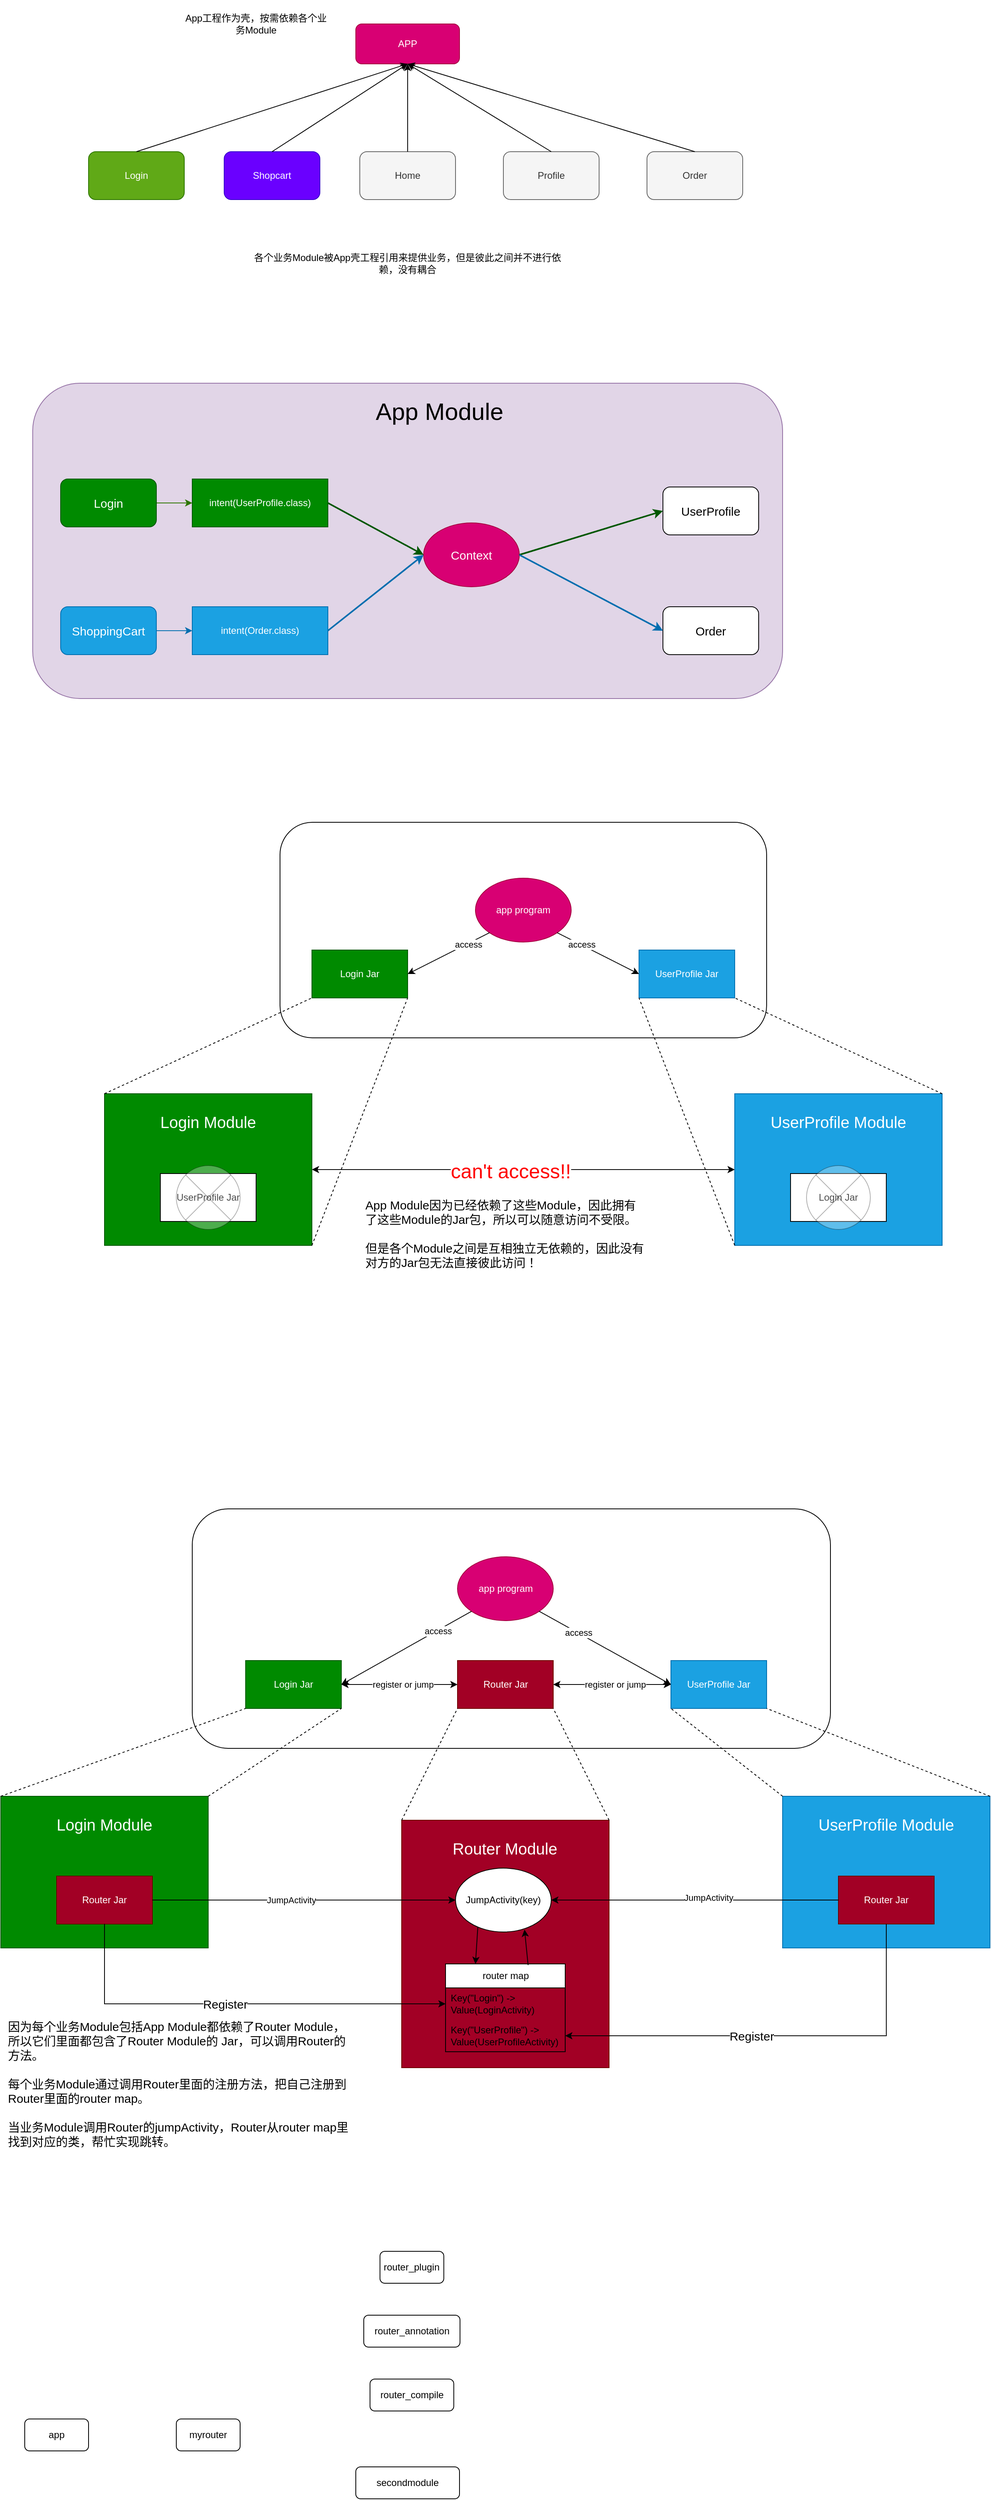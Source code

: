 <mxfile version="21.1.1" type="github">
  <diagram name="第 1 页" id="Vz_Ou_vIJKnbPctzGYPs">
    <mxGraphModel dx="1377" dy="835" grid="1" gridSize="10" guides="1" tooltips="1" connect="1" arrows="1" fold="1" page="1" pageScale="1" pageWidth="3300" pageHeight="4681" math="0" shadow="0">
      <root>
        <mxCell id="0" />
        <mxCell id="1" parent="0" />
        <mxCell id="d34w9SrFDDYaPFEFCoav-1" value="APP" style="rounded=1;whiteSpace=wrap;html=1;fillColor=#d80073;fontColor=#ffffff;strokeColor=#A50040;" parent="1" vertex="1">
          <mxGeometry x="585" y="70" width="130" height="50" as="geometry" />
        </mxCell>
        <mxCell id="d34w9SrFDDYaPFEFCoav-2" value="Login" style="rounded=1;whiteSpace=wrap;html=1;fillColor=#60a917;fontColor=#ffffff;strokeColor=#2D7600;" parent="1" vertex="1">
          <mxGeometry x="250" y="230" width="120" height="60" as="geometry" />
        </mxCell>
        <mxCell id="d34w9SrFDDYaPFEFCoav-3" value="Shopcart" style="rounded=1;whiteSpace=wrap;html=1;fillColor=#6a00ff;fontColor=#ffffff;strokeColor=#3700CC;" parent="1" vertex="1">
          <mxGeometry x="420" y="230" width="120" height="60" as="geometry" />
        </mxCell>
        <mxCell id="d34w9SrFDDYaPFEFCoav-4" value="Home" style="rounded=1;whiteSpace=wrap;html=1;fillColor=#f5f5f5;strokeColor=#666666;fontColor=#333333;" parent="1" vertex="1">
          <mxGeometry x="590" y="230" width="120" height="60" as="geometry" />
        </mxCell>
        <mxCell id="d34w9SrFDDYaPFEFCoav-5" value="Profile" style="rounded=1;whiteSpace=wrap;html=1;fillColor=#f5f5f5;strokeColor=#666666;fontColor=#333333;" parent="1" vertex="1">
          <mxGeometry x="770" y="230" width="120" height="60" as="geometry" />
        </mxCell>
        <mxCell id="d34w9SrFDDYaPFEFCoav-6" value="Order" style="rounded=1;whiteSpace=wrap;html=1;fillColor=#f5f5f5;strokeColor=#666666;fontColor=#333333;" parent="1" vertex="1">
          <mxGeometry x="950" y="230" width="120" height="60" as="geometry" />
        </mxCell>
        <mxCell id="d34w9SrFDDYaPFEFCoav-7" value="" style="endArrow=classic;html=1;rounded=0;entryX=0.5;entryY=1;entryDx=0;entryDy=0;exitX=0.5;exitY=0;exitDx=0;exitDy=0;" parent="1" source="d34w9SrFDDYaPFEFCoav-2" target="d34w9SrFDDYaPFEFCoav-1" edge="1">
          <mxGeometry width="50" height="50" relative="1" as="geometry">
            <mxPoint x="620" y="450" as="sourcePoint" />
            <mxPoint x="670" y="400" as="targetPoint" />
          </mxGeometry>
        </mxCell>
        <mxCell id="d34w9SrFDDYaPFEFCoav-8" value="" style="endArrow=classic;html=1;rounded=0;entryX=0.5;entryY=1;entryDx=0;entryDy=0;exitX=0.5;exitY=0;exitDx=0;exitDy=0;" parent="1" source="d34w9SrFDDYaPFEFCoav-3" target="d34w9SrFDDYaPFEFCoav-1" edge="1">
          <mxGeometry width="50" height="50" relative="1" as="geometry">
            <mxPoint x="620" y="450" as="sourcePoint" />
            <mxPoint x="670" y="400" as="targetPoint" />
          </mxGeometry>
        </mxCell>
        <mxCell id="d34w9SrFDDYaPFEFCoav-9" value="" style="endArrow=classic;html=1;rounded=0;entryX=0.5;entryY=1;entryDx=0;entryDy=0;exitX=0.5;exitY=0;exitDx=0;exitDy=0;" parent="1" source="d34w9SrFDDYaPFEFCoav-4" target="d34w9SrFDDYaPFEFCoav-1" edge="1">
          <mxGeometry width="50" height="50" relative="1" as="geometry">
            <mxPoint x="620" y="450" as="sourcePoint" />
            <mxPoint x="670" y="400" as="targetPoint" />
          </mxGeometry>
        </mxCell>
        <mxCell id="d34w9SrFDDYaPFEFCoav-10" value="" style="endArrow=classic;html=1;rounded=0;entryX=0.5;entryY=1;entryDx=0;entryDy=0;exitX=0.5;exitY=0;exitDx=0;exitDy=0;" parent="1" source="d34w9SrFDDYaPFEFCoav-5" target="d34w9SrFDDYaPFEFCoav-1" edge="1">
          <mxGeometry width="50" height="50" relative="1" as="geometry">
            <mxPoint x="620" y="450" as="sourcePoint" />
            <mxPoint x="670" y="400" as="targetPoint" />
          </mxGeometry>
        </mxCell>
        <mxCell id="d34w9SrFDDYaPFEFCoav-11" value="" style="endArrow=classic;html=1;rounded=0;entryX=0.5;entryY=1;entryDx=0;entryDy=0;exitX=0.5;exitY=0;exitDx=0;exitDy=0;" parent="1" source="d34w9SrFDDYaPFEFCoav-6" target="d34w9SrFDDYaPFEFCoav-1" edge="1">
          <mxGeometry width="50" height="50" relative="1" as="geometry">
            <mxPoint x="620" y="450" as="sourcePoint" />
            <mxPoint x="670" y="400" as="targetPoint" />
          </mxGeometry>
        </mxCell>
        <mxCell id="d34w9SrFDDYaPFEFCoav-12" value="App工程作为壳，按需依赖各个业务Module" style="text;html=1;strokeColor=none;fillColor=none;align=center;verticalAlign=middle;whiteSpace=wrap;rounded=0;" parent="1" vertex="1">
          <mxGeometry x="370" y="40" width="180" height="60" as="geometry" />
        </mxCell>
        <mxCell id="d34w9SrFDDYaPFEFCoav-13" value="各个业务Module被App壳工程引用来提供业务，但是彼此之间并不进行依赖，没有耦合" style="text;html=1;strokeColor=none;fillColor=none;align=center;verticalAlign=middle;whiteSpace=wrap;rounded=0;" parent="1" vertex="1">
          <mxGeometry x="445" y="330" width="410" height="80" as="geometry" />
        </mxCell>
        <mxCell id="d34w9SrFDDYaPFEFCoav-14" value="" style="rounded=1;whiteSpace=wrap;html=1;fillColor=#e1d5e7;strokeColor=#9673a6;" parent="1" vertex="1">
          <mxGeometry x="180" y="520" width="940" height="395" as="geometry" />
        </mxCell>
        <mxCell id="d34w9SrFDDYaPFEFCoav-25" style="edgeStyle=orthogonalEdgeStyle;rounded=0;orthogonalLoop=1;jettySize=auto;html=1;entryX=0;entryY=0.5;entryDx=0;entryDy=0;fillColor=#60a917;strokeColor=#2D7600;" parent="1" source="d34w9SrFDDYaPFEFCoav-15" target="d34w9SrFDDYaPFEFCoav-23" edge="1">
          <mxGeometry relative="1" as="geometry" />
        </mxCell>
        <mxCell id="d34w9SrFDDYaPFEFCoav-15" value="&lt;font style=&quot;font-size: 15px;&quot;&gt;Login&lt;/font&gt;" style="rounded=1;whiteSpace=wrap;html=1;fillColor=#008a00;strokeColor=#005700;fontColor=#ffffff;" parent="1" vertex="1">
          <mxGeometry x="215" y="640" width="120" height="60" as="geometry" />
        </mxCell>
        <mxCell id="d34w9SrFDDYaPFEFCoav-16" value="&lt;font style=&quot;font-size: 15px;&quot;&gt;UserProfile&lt;/font&gt;" style="rounded=1;whiteSpace=wrap;html=1;" parent="1" vertex="1">
          <mxGeometry x="970" y="650" width="120" height="60" as="geometry" />
        </mxCell>
        <mxCell id="d34w9SrFDDYaPFEFCoav-17" value="&lt;font style=&quot;font-size: 15px;&quot;&gt;Context&lt;/font&gt;" style="ellipse;whiteSpace=wrap;html=1;fillColor=#d80073;fontColor=#ffffff;strokeColor=#A50040;" parent="1" vertex="1">
          <mxGeometry x="670" y="695" width="120" height="80" as="geometry" />
        </mxCell>
        <mxCell id="d34w9SrFDDYaPFEFCoav-26" style="edgeStyle=orthogonalEdgeStyle;rounded=0;orthogonalLoop=1;jettySize=auto;html=1;entryX=0;entryY=0.5;entryDx=0;entryDy=0;fillColor=#1ba1e2;strokeColor=#006EAF;" parent="1" source="d34w9SrFDDYaPFEFCoav-18" target="d34w9SrFDDYaPFEFCoav-24" edge="1">
          <mxGeometry relative="1" as="geometry" />
        </mxCell>
        <mxCell id="d34w9SrFDDYaPFEFCoav-18" value="&lt;font style=&quot;font-size: 15px;&quot;&gt;ShoppingCart&lt;/font&gt;" style="rounded=1;whiteSpace=wrap;html=1;fillColor=#1ba1e2;fontColor=#ffffff;strokeColor=#006EAF;" parent="1" vertex="1">
          <mxGeometry x="215" y="800" width="120" height="60" as="geometry" />
        </mxCell>
        <mxCell id="d34w9SrFDDYaPFEFCoav-19" value="&lt;font style=&quot;font-size: 15px;&quot;&gt;Order&lt;/font&gt;" style="rounded=1;whiteSpace=wrap;html=1;" parent="1" vertex="1">
          <mxGeometry x="970" y="800" width="120" height="60" as="geometry" />
        </mxCell>
        <mxCell id="d34w9SrFDDYaPFEFCoav-20" value="&lt;font color=&quot;#000000&quot; style=&quot;font-size: 30px;&quot;&gt;App Module&lt;/font&gt;" style="text;html=1;strokeColor=none;fillColor=none;align=center;verticalAlign=middle;whiteSpace=wrap;rounded=0;" parent="1" vertex="1">
          <mxGeometry x="566.88" y="530" width="246.25" height="50" as="geometry" />
        </mxCell>
        <mxCell id="d34w9SrFDDYaPFEFCoav-23" value="intent(UserProfile.class)" style="rounded=0;whiteSpace=wrap;html=1;fillColor=#008a00;fontColor=#ffffff;strokeColor=#005700;" parent="1" vertex="1">
          <mxGeometry x="380" y="640" width="170" height="60" as="geometry" />
        </mxCell>
        <mxCell id="d34w9SrFDDYaPFEFCoav-24" value="intent(Order.class)" style="rounded=0;whiteSpace=wrap;html=1;fillColor=#1ba1e2;fontColor=#ffffff;strokeColor=#006EAF;" parent="1" vertex="1">
          <mxGeometry x="380" y="800" width="170" height="60" as="geometry" />
        </mxCell>
        <mxCell id="d34w9SrFDDYaPFEFCoav-27" value="" style="endArrow=classic;html=1;rounded=0;exitX=1;exitY=0.5;exitDx=0;exitDy=0;entryX=0;entryY=0.5;entryDx=0;entryDy=0;fillColor=#008a00;strokeColor=#005700;strokeWidth=2;" parent="1" source="d34w9SrFDDYaPFEFCoav-23" target="d34w9SrFDDYaPFEFCoav-17" edge="1">
          <mxGeometry width="50" height="50" relative="1" as="geometry">
            <mxPoint x="680" y="810" as="sourcePoint" />
            <mxPoint x="730" y="760" as="targetPoint" />
          </mxGeometry>
        </mxCell>
        <mxCell id="d34w9SrFDDYaPFEFCoav-28" value="" style="endArrow=classic;html=1;rounded=0;exitX=1;exitY=0.5;exitDx=0;exitDy=0;entryX=0;entryY=0.5;entryDx=0;entryDy=0;fillColor=#1ba1e2;strokeColor=#006EAF;strokeWidth=2;" parent="1" source="d34w9SrFDDYaPFEFCoav-24" target="d34w9SrFDDYaPFEFCoav-17" edge="1">
          <mxGeometry width="50" height="50" relative="1" as="geometry">
            <mxPoint x="680" y="810" as="sourcePoint" />
            <mxPoint x="730" y="760" as="targetPoint" />
          </mxGeometry>
        </mxCell>
        <mxCell id="d34w9SrFDDYaPFEFCoav-29" value="" style="endArrow=classic;html=1;rounded=0;entryX=0;entryY=0.5;entryDx=0;entryDy=0;exitX=1;exitY=0.5;exitDx=0;exitDy=0;fillColor=#008a00;strokeColor=#005700;strokeWidth=2;" parent="1" source="d34w9SrFDDYaPFEFCoav-17" target="d34w9SrFDDYaPFEFCoav-16" edge="1">
          <mxGeometry width="50" height="50" relative="1" as="geometry">
            <mxPoint x="680" y="810" as="sourcePoint" />
            <mxPoint x="730" y="760" as="targetPoint" />
          </mxGeometry>
        </mxCell>
        <mxCell id="d34w9SrFDDYaPFEFCoav-30" value="" style="endArrow=classic;html=1;rounded=0;entryX=0;entryY=0.5;entryDx=0;entryDy=0;exitX=1;exitY=0.5;exitDx=0;exitDy=0;fillColor=#1ba1e2;strokeColor=#006EAF;strokeWidth=2;" parent="1" source="d34w9SrFDDYaPFEFCoav-17" target="d34w9SrFDDYaPFEFCoav-19" edge="1">
          <mxGeometry width="50" height="50" relative="1" as="geometry">
            <mxPoint x="680" y="810" as="sourcePoint" />
            <mxPoint x="730" y="760" as="targetPoint" />
          </mxGeometry>
        </mxCell>
        <mxCell id="d34w9SrFDDYaPFEFCoav-31" value="" style="rounded=1;whiteSpace=wrap;html=1;" parent="1" vertex="1">
          <mxGeometry x="490" y="1070" width="610" height="270" as="geometry" />
        </mxCell>
        <mxCell id="d34w9SrFDDYaPFEFCoav-33" value="Login Jar" style="rounded=0;whiteSpace=wrap;html=1;fillColor=#008a00;fontColor=#ffffff;strokeColor=#005700;" parent="1" vertex="1">
          <mxGeometry x="530" y="1230" width="120" height="60" as="geometry" />
        </mxCell>
        <mxCell id="d34w9SrFDDYaPFEFCoav-34" value="&lt;font color=&quot;#ffffff&quot; style=&quot;font-size: 30px;&quot;&gt;App Module&lt;/font&gt;" style="text;html=1;strokeColor=none;fillColor=none;align=center;verticalAlign=middle;whiteSpace=wrap;rounded=0;" parent="1" vertex="1">
          <mxGeometry x="671.87" y="1080" width="246.25" height="50" as="geometry" />
        </mxCell>
        <mxCell id="d34w9SrFDDYaPFEFCoav-35" value="app program" style="ellipse;whiteSpace=wrap;html=1;fillColor=#d80073;strokeColor=#A50040;fontColor=#ffffff;" parent="1" vertex="1">
          <mxGeometry x="734.99" y="1140" width="120" height="80" as="geometry" />
        </mxCell>
        <mxCell id="d34w9SrFDDYaPFEFCoav-36" value="UserProfile Jar" style="rounded=0;whiteSpace=wrap;html=1;fillColor=#1ba1e2;fontColor=#ffffff;strokeColor=#006EAF;" parent="1" vertex="1">
          <mxGeometry x="940" y="1230" width="120" height="60" as="geometry" />
        </mxCell>
        <mxCell id="d34w9SrFDDYaPFEFCoav-37" value="" style="rounded=0;whiteSpace=wrap;html=1;fillColor=#008a00;fontColor=#ffffff;strokeColor=#005700;" parent="1" vertex="1">
          <mxGeometry x="270" y="1410" width="260" height="190" as="geometry" />
        </mxCell>
        <mxCell id="d34w9SrFDDYaPFEFCoav-39" value="" style="endArrow=classic;html=1;rounded=0;exitX=0;exitY=1;exitDx=0;exitDy=0;entryX=1;entryY=0.5;entryDx=0;entryDy=0;" parent="1" source="d34w9SrFDDYaPFEFCoav-35" target="d34w9SrFDDYaPFEFCoav-33" edge="1">
          <mxGeometry width="50" height="50" relative="1" as="geometry">
            <mxPoint x="680" y="1300" as="sourcePoint" />
            <mxPoint x="730" y="1250" as="targetPoint" />
          </mxGeometry>
        </mxCell>
        <mxCell id="d34w9SrFDDYaPFEFCoav-44" value="access" style="edgeLabel;html=1;align=center;verticalAlign=middle;resizable=0;points=[];" parent="d34w9SrFDDYaPFEFCoav-39" vertex="1" connectable="0">
          <mxGeometry x="-0.476" y="1" relative="1" as="geometry">
            <mxPoint as="offset" />
          </mxGeometry>
        </mxCell>
        <mxCell id="d34w9SrFDDYaPFEFCoav-40" value="" style="endArrow=classic;html=1;rounded=0;entryX=0;entryY=0.5;entryDx=0;entryDy=0;exitX=1;exitY=1;exitDx=0;exitDy=0;" parent="1" source="d34w9SrFDDYaPFEFCoav-35" target="d34w9SrFDDYaPFEFCoav-36" edge="1">
          <mxGeometry width="50" height="50" relative="1" as="geometry">
            <mxPoint x="680" y="1300" as="sourcePoint" />
            <mxPoint x="730" y="1250" as="targetPoint" />
          </mxGeometry>
        </mxCell>
        <mxCell id="d34w9SrFDDYaPFEFCoav-43" value="access" style="edgeLabel;html=1;align=center;verticalAlign=middle;resizable=0;points=[];" parent="d34w9SrFDDYaPFEFCoav-40" vertex="1" connectable="0">
          <mxGeometry x="-0.413" y="1" relative="1" as="geometry">
            <mxPoint as="offset" />
          </mxGeometry>
        </mxCell>
        <mxCell id="d34w9SrFDDYaPFEFCoav-47" value="&lt;font color=&quot;#ffffff&quot; style=&quot;font-size: 20px;&quot;&gt;Login Module&lt;/font&gt;" style="text;html=1;strokeColor=none;fillColor=none;align=center;verticalAlign=middle;whiteSpace=wrap;rounded=0;" parent="1" vertex="1">
          <mxGeometry x="276.88" y="1420" width="246.25" height="50" as="geometry" />
        </mxCell>
        <mxCell id="d34w9SrFDDYaPFEFCoav-49" value="UserProfile Jar" style="rounded=0;whiteSpace=wrap;html=1;" parent="1" vertex="1">
          <mxGeometry x="340.01" y="1510" width="120" height="60" as="geometry" />
        </mxCell>
        <mxCell id="d34w9SrFDDYaPFEFCoav-50" value="" style="rounded=0;whiteSpace=wrap;html=1;fillColor=#1ba1e2;fontColor=#ffffff;strokeColor=#006EAF;" parent="1" vertex="1">
          <mxGeometry x="1060" y="1410" width="260" height="190" as="geometry" />
        </mxCell>
        <mxCell id="d34w9SrFDDYaPFEFCoav-52" value="" style="endArrow=none;dashed=1;html=1;rounded=0;exitX=1;exitY=1;exitDx=0;exitDy=0;entryX=1;entryY=1;entryDx=0;entryDy=0;" parent="1" source="d34w9SrFDDYaPFEFCoav-37" target="d34w9SrFDDYaPFEFCoav-33" edge="1">
          <mxGeometry width="50" height="50" relative="1" as="geometry">
            <mxPoint x="680" y="1300" as="sourcePoint" />
            <mxPoint x="730" y="1250" as="targetPoint" />
          </mxGeometry>
        </mxCell>
        <mxCell id="d34w9SrFDDYaPFEFCoav-54" value="" style="endArrow=none;dashed=1;html=1;rounded=0;exitX=0;exitY=0;exitDx=0;exitDy=0;entryX=0;entryY=1;entryDx=0;entryDy=0;" parent="1" source="d34w9SrFDDYaPFEFCoav-37" target="d34w9SrFDDYaPFEFCoav-33" edge="1">
          <mxGeometry width="50" height="50" relative="1" as="geometry">
            <mxPoint x="680" y="1300" as="sourcePoint" />
            <mxPoint x="730" y="1250" as="targetPoint" />
          </mxGeometry>
        </mxCell>
        <mxCell id="d34w9SrFDDYaPFEFCoav-55" value="" style="endArrow=none;dashed=1;html=1;rounded=0;exitX=0;exitY=1;exitDx=0;exitDy=0;entryX=0;entryY=1;entryDx=0;entryDy=0;" parent="1" source="d34w9SrFDDYaPFEFCoav-50" target="d34w9SrFDDYaPFEFCoav-36" edge="1">
          <mxGeometry width="50" height="50" relative="1" as="geometry">
            <mxPoint x="680" y="1300" as="sourcePoint" />
            <mxPoint x="730" y="1250" as="targetPoint" />
          </mxGeometry>
        </mxCell>
        <mxCell id="d34w9SrFDDYaPFEFCoav-56" value="" style="endArrow=none;dashed=1;html=1;rounded=0;exitX=1;exitY=0;exitDx=0;exitDy=0;entryX=1;entryY=1;entryDx=0;entryDy=0;" parent="1" source="d34w9SrFDDYaPFEFCoav-50" target="d34w9SrFDDYaPFEFCoav-36" edge="1">
          <mxGeometry width="50" height="50" relative="1" as="geometry">
            <mxPoint x="680" y="1300" as="sourcePoint" />
            <mxPoint x="730" y="1250" as="targetPoint" />
          </mxGeometry>
        </mxCell>
        <mxCell id="d34w9SrFDDYaPFEFCoav-57" value="&lt;font color=&quot;#ffffff&quot; style=&quot;font-size: 20px;&quot;&gt;UserProfile Module&lt;/font&gt;" style="text;html=1;strokeColor=none;fillColor=none;align=center;verticalAlign=middle;whiteSpace=wrap;rounded=0;" parent="1" vertex="1">
          <mxGeometry x="1066.87" y="1420" width="246.25" height="50" as="geometry" />
        </mxCell>
        <mxCell id="d34w9SrFDDYaPFEFCoav-58" value="Login Jar" style="rounded=0;whiteSpace=wrap;html=1;" parent="1" vertex="1">
          <mxGeometry x="1129.99" y="1510" width="120" height="60" as="geometry" />
        </mxCell>
        <mxCell id="d34w9SrFDDYaPFEFCoav-62" value="" style="shape=sumEllipse;perimeter=ellipsePerimeter;whiteSpace=wrap;html=1;backgroundOutline=1;overflow=visible;noLabel=0;connectable=1;allowArrows=1;resizable=1;opacity=30;" parent="1" vertex="1">
          <mxGeometry x="360" y="1500" width="80" height="80" as="geometry" />
        </mxCell>
        <mxCell id="d34w9SrFDDYaPFEFCoav-63" value="" style="shape=sumEllipse;perimeter=ellipsePerimeter;whiteSpace=wrap;html=1;backgroundOutline=1;overflow=visible;noLabel=0;connectable=1;allowArrows=1;resizable=1;opacity=30;" parent="1" vertex="1">
          <mxGeometry x="1149.99" y="1500" width="80" height="80" as="geometry" />
        </mxCell>
        <mxCell id="d34w9SrFDDYaPFEFCoav-64" value="" style="endArrow=classic;startArrow=classic;html=1;rounded=0;exitX=1;exitY=0.5;exitDx=0;exitDy=0;entryX=0;entryY=0.5;entryDx=0;entryDy=0;" parent="1" source="d34w9SrFDDYaPFEFCoav-37" target="d34w9SrFDDYaPFEFCoav-50" edge="1">
          <mxGeometry width="50" height="50" relative="1" as="geometry">
            <mxPoint x="700" y="1310" as="sourcePoint" />
            <mxPoint x="750" y="1260" as="targetPoint" />
          </mxGeometry>
        </mxCell>
        <mxCell id="d34w9SrFDDYaPFEFCoav-65" value="&lt;font color=&quot;#ff0000&quot; style=&quot;font-size: 25px;&quot;&gt;can&#39;t access!!&lt;/font&gt;" style="edgeLabel;html=1;align=center;verticalAlign=middle;resizable=0;points=[];" parent="d34w9SrFDDYaPFEFCoav-64" vertex="1" connectable="0">
          <mxGeometry x="-0.06" relative="1" as="geometry">
            <mxPoint y="1" as="offset" />
          </mxGeometry>
        </mxCell>
        <mxCell id="d34w9SrFDDYaPFEFCoav-67" value="&lt;font style=&quot;font-size: 15px;&quot;&gt;App Module因为已经依赖了这些Module，因此拥有了这些Module的Jar包，所以可以随意访问不受限。&lt;br&gt;&lt;br&gt;但是各个Module之间是互相独立无依赖的，因此没有对方的Jar包无法直接彼此访问！&lt;/font&gt;" style="text;html=1;strokeColor=none;fillColor=none;align=left;verticalAlign=middle;whiteSpace=wrap;rounded=0;" parent="1" vertex="1">
          <mxGeometry x="595" y="1530" width="355" height="110" as="geometry" />
        </mxCell>
        <mxCell id="d34w9SrFDDYaPFEFCoav-92" value="" style="rounded=1;whiteSpace=wrap;html=1;" parent="1" vertex="1">
          <mxGeometry x="380" y="1930" width="800" height="300" as="geometry" />
        </mxCell>
        <mxCell id="d34w9SrFDDYaPFEFCoav-93" value="Login Jar" style="rounded=0;whiteSpace=wrap;html=1;fillColor=#008a00;fontColor=#ffffff;strokeColor=#005700;" parent="1" vertex="1">
          <mxGeometry x="446.88" y="2120" width="120" height="60" as="geometry" />
        </mxCell>
        <mxCell id="d34w9SrFDDYaPFEFCoav-94" value="&lt;font color=&quot;#ffffff&quot; style=&quot;font-size: 30px;&quot;&gt;App Module&lt;/font&gt;" style="text;html=1;strokeColor=none;fillColor=none;align=center;verticalAlign=middle;whiteSpace=wrap;rounded=0;" parent="1" vertex="1">
          <mxGeometry x="649.36" y="1940" width="246.25" height="50" as="geometry" />
        </mxCell>
        <mxCell id="d34w9SrFDDYaPFEFCoav-95" value="app program" style="ellipse;whiteSpace=wrap;html=1;fillColor=#d80073;strokeColor=#A50040;fontColor=#ffffff;" parent="1" vertex="1">
          <mxGeometry x="712.5" y="1990" width="120" height="80" as="geometry" />
        </mxCell>
        <mxCell id="d34w9SrFDDYaPFEFCoav-96" value="UserProfile Jar" style="rounded=0;whiteSpace=wrap;html=1;fillColor=#1ba1e2;fontColor=#ffffff;strokeColor=#006EAF;" parent="1" vertex="1">
          <mxGeometry x="980" y="2120" width="120" height="60" as="geometry" />
        </mxCell>
        <mxCell id="d34w9SrFDDYaPFEFCoav-97" value="" style="rounded=0;whiteSpace=wrap;html=1;fillColor=#008a00;fontColor=#ffffff;strokeColor=#005700;" parent="1" vertex="1">
          <mxGeometry x="140" y="2290" width="260" height="190" as="geometry" />
        </mxCell>
        <mxCell id="d34w9SrFDDYaPFEFCoav-98" value="" style="endArrow=classic;html=1;rounded=0;exitX=0;exitY=1;exitDx=0;exitDy=0;entryX=1;entryY=0.5;entryDx=0;entryDy=0;" parent="1" source="d34w9SrFDDYaPFEFCoav-95" target="d34w9SrFDDYaPFEFCoav-93" edge="1">
          <mxGeometry width="50" height="50" relative="1" as="geometry">
            <mxPoint x="657.5" y="2190" as="sourcePoint" />
            <mxPoint x="707.5" y="2140" as="targetPoint" />
          </mxGeometry>
        </mxCell>
        <mxCell id="d34w9SrFDDYaPFEFCoav-99" value="access" style="edgeLabel;html=1;align=center;verticalAlign=middle;resizable=0;points=[];" parent="d34w9SrFDDYaPFEFCoav-98" vertex="1" connectable="0">
          <mxGeometry x="-0.476" y="1" relative="1" as="geometry">
            <mxPoint as="offset" />
          </mxGeometry>
        </mxCell>
        <mxCell id="d34w9SrFDDYaPFEFCoav-100" value="" style="endArrow=classic;html=1;rounded=0;entryX=0;entryY=0.5;entryDx=0;entryDy=0;exitX=1;exitY=1;exitDx=0;exitDy=0;" parent="1" source="d34w9SrFDDYaPFEFCoav-95" target="d34w9SrFDDYaPFEFCoav-96" edge="1">
          <mxGeometry width="50" height="50" relative="1" as="geometry">
            <mxPoint x="657.5" y="2190" as="sourcePoint" />
            <mxPoint x="707.5" y="2140" as="targetPoint" />
          </mxGeometry>
        </mxCell>
        <mxCell id="d34w9SrFDDYaPFEFCoav-101" value="access" style="edgeLabel;html=1;align=center;verticalAlign=middle;resizable=0;points=[];" parent="d34w9SrFDDYaPFEFCoav-100" vertex="1" connectable="0">
          <mxGeometry x="-0.413" y="1" relative="1" as="geometry">
            <mxPoint as="offset" />
          </mxGeometry>
        </mxCell>
        <mxCell id="d34w9SrFDDYaPFEFCoav-102" value="&lt;font color=&quot;#ffffff&quot; style=&quot;font-size: 20px;&quot;&gt;Login Module&lt;/font&gt;" style="text;html=1;strokeColor=none;fillColor=none;align=center;verticalAlign=middle;whiteSpace=wrap;rounded=0;" parent="1" vertex="1">
          <mxGeometry x="146.88" y="2300" width="246.25" height="50" as="geometry" />
        </mxCell>
        <mxCell id="d34w9SrFDDYaPFEFCoav-103" value="Router Jar" style="rounded=0;whiteSpace=wrap;html=1;fillColor=#a20025;fontColor=#ffffff;strokeColor=#6F0000;" parent="1" vertex="1">
          <mxGeometry x="210.01" y="2390" width="120" height="60" as="geometry" />
        </mxCell>
        <mxCell id="d34w9SrFDDYaPFEFCoav-104" value="" style="rounded=0;whiteSpace=wrap;html=1;fillColor=#1ba1e2;fontColor=#ffffff;strokeColor=#006EAF;" parent="1" vertex="1">
          <mxGeometry x="1120" y="2290" width="260" height="190" as="geometry" />
        </mxCell>
        <mxCell id="d34w9SrFDDYaPFEFCoav-106" value="" style="endArrow=none;dashed=1;html=1;rounded=0;exitX=0;exitY=0;exitDx=0;exitDy=0;entryX=0;entryY=1;entryDx=0;entryDy=0;" parent="1" source="d34w9SrFDDYaPFEFCoav-97" target="d34w9SrFDDYaPFEFCoav-93" edge="1">
          <mxGeometry width="50" height="50" relative="1" as="geometry">
            <mxPoint x="657.5" y="2200" as="sourcePoint" />
            <mxPoint x="707.5" y="2150" as="targetPoint" />
          </mxGeometry>
        </mxCell>
        <mxCell id="d34w9SrFDDYaPFEFCoav-108" value="" style="endArrow=none;dashed=1;html=1;rounded=0;exitX=1;exitY=0;exitDx=0;exitDy=0;entryX=1;entryY=1;entryDx=0;entryDy=0;" parent="1" source="d34w9SrFDDYaPFEFCoav-104" target="d34w9SrFDDYaPFEFCoav-96" edge="1">
          <mxGeometry width="50" height="50" relative="1" as="geometry">
            <mxPoint x="657.5" y="2200" as="sourcePoint" />
            <mxPoint x="707.5" y="2150" as="targetPoint" />
          </mxGeometry>
        </mxCell>
        <mxCell id="d34w9SrFDDYaPFEFCoav-109" value="&lt;font color=&quot;#ffffff&quot; style=&quot;font-size: 20px;&quot;&gt;UserProfile Module&lt;/font&gt;" style="text;html=1;strokeColor=none;fillColor=none;align=center;verticalAlign=middle;whiteSpace=wrap;rounded=0;" parent="1" vertex="1">
          <mxGeometry x="1126.87" y="2300" width="246.25" height="50" as="geometry" />
        </mxCell>
        <mxCell id="d34w9SrFDDYaPFEFCoav-110" value="Router Jar" style="rounded=0;whiteSpace=wrap;html=1;fillColor=#a20025;fontColor=#ffffff;strokeColor=#6F0000;" parent="1" vertex="1">
          <mxGeometry x="1189.99" y="2390" width="120" height="60" as="geometry" />
        </mxCell>
        <mxCell id="d34w9SrFDDYaPFEFCoav-115" value="&lt;span style=&quot;font-size: 15px;&quot;&gt;因为每个业务Module包括App Module都依赖了Router Module，所以它们里面都包含了Router Module的 Jar，可以调用Router的方法。&lt;br&gt;&lt;br&gt;每个业务Module通过调用Router里面的注册方法，把自己注册到Router里面的router map。&lt;br&gt;&lt;br&gt;当业务Module调用Router的jumpActivity，Router从router map里找到对应的类，帮忙实现跳转。&lt;br&gt;&lt;/span&gt;" style="text;html=1;strokeColor=none;fillColor=none;align=left;verticalAlign=middle;whiteSpace=wrap;rounded=0;" parent="1" vertex="1">
          <mxGeometry x="146.88" y="2560" width="430" height="180" as="geometry" />
        </mxCell>
        <mxCell id="d34w9SrFDDYaPFEFCoav-116" value="Router Jar" style="rounded=0;whiteSpace=wrap;html=1;fillColor=#a20025;fontColor=#ffffff;strokeColor=#6F0000;" parent="1" vertex="1">
          <mxGeometry x="712.5" y="2120" width="120" height="60" as="geometry" />
        </mxCell>
        <mxCell id="d34w9SrFDDYaPFEFCoav-117" value="" style="rounded=0;whiteSpace=wrap;html=1;fillColor=#a20025;fontColor=#ffffff;strokeColor=#6F0000;" parent="1" vertex="1">
          <mxGeometry x="642.5" y="2320" width="260" height="310" as="geometry" />
        </mxCell>
        <mxCell id="d34w9SrFDDYaPFEFCoav-118" value="&lt;font color=&quot;#ffffff&quot; style=&quot;font-size: 20px;&quot;&gt;Router Module&lt;/font&gt;" style="text;html=1;strokeColor=none;fillColor=none;align=center;verticalAlign=middle;whiteSpace=wrap;rounded=0;" parent="1" vertex="1">
          <mxGeometry x="649.36" y="2330" width="246.25" height="50" as="geometry" />
        </mxCell>
        <mxCell id="d34w9SrFDDYaPFEFCoav-119" value="router map" style="swimlane;fontStyle=0;childLayout=stackLayout;horizontal=1;startSize=30;horizontalStack=0;resizeParent=1;resizeParentMax=0;resizeLast=0;collapsible=1;marginBottom=0;whiteSpace=wrap;html=1;" parent="1" vertex="1">
          <mxGeometry x="697.5" y="2500" width="150" height="110" as="geometry" />
        </mxCell>
        <mxCell id="d34w9SrFDDYaPFEFCoav-120" value="Key(&quot;Login&quot;) -&amp;gt; Value(LoginActivity)" style="text;strokeColor=none;fillColor=none;align=left;verticalAlign=middle;spacingLeft=4;spacingRight=4;overflow=hidden;points=[[0,0.5],[1,0.5]];portConstraint=eastwest;rotatable=0;whiteSpace=wrap;html=1;" parent="d34w9SrFDDYaPFEFCoav-119" vertex="1">
          <mxGeometry y="30" width="150" height="40" as="geometry" />
        </mxCell>
        <mxCell id="d34w9SrFDDYaPFEFCoav-122" value="Key(&quot;UserProfile&quot;) -&amp;gt; Value(UserProfileActivity)" style="text;strokeColor=none;fillColor=none;align=left;verticalAlign=middle;spacingLeft=4;spacingRight=4;overflow=hidden;points=[[0,0.5],[1,0.5]];portConstraint=eastwest;rotatable=0;whiteSpace=wrap;html=1;" parent="d34w9SrFDDYaPFEFCoav-119" vertex="1">
          <mxGeometry y="70" width="150" height="40" as="geometry" />
        </mxCell>
        <mxCell id="d34w9SrFDDYaPFEFCoav-124" value="" style="endArrow=none;dashed=1;html=1;rounded=0;entryX=0;entryY=1;entryDx=0;entryDy=0;exitX=0;exitY=0;exitDx=0;exitDy=0;" parent="1" source="d34w9SrFDDYaPFEFCoav-117" target="d34w9SrFDDYaPFEFCoav-116" edge="1">
          <mxGeometry width="50" height="50" relative="1" as="geometry">
            <mxPoint x="730" y="2230" as="sourcePoint" />
            <mxPoint x="780" y="2180" as="targetPoint" />
          </mxGeometry>
        </mxCell>
        <mxCell id="d34w9SrFDDYaPFEFCoav-125" value="" style="endArrow=none;dashed=1;html=1;rounded=0;entryX=1;entryY=1;entryDx=0;entryDy=0;exitX=1;exitY=0;exitDx=0;exitDy=0;" parent="1" source="d34w9SrFDDYaPFEFCoav-117" target="d34w9SrFDDYaPFEFCoav-116" edge="1">
          <mxGeometry width="50" height="50" relative="1" as="geometry">
            <mxPoint x="730" y="2230" as="sourcePoint" />
            <mxPoint x="780" y="2180" as="targetPoint" />
          </mxGeometry>
        </mxCell>
        <mxCell id="d34w9SrFDDYaPFEFCoav-126" value="JumpActivity(key)" style="ellipse;whiteSpace=wrap;html=1;" parent="1" vertex="1">
          <mxGeometry x="710" y="2380" width="120" height="80" as="geometry" />
        </mxCell>
        <mxCell id="d34w9SrFDDYaPFEFCoav-130" style="edgeStyle=orthogonalEdgeStyle;rounded=0;orthogonalLoop=1;jettySize=auto;html=1;exitX=0.5;exitY=1;exitDx=0;exitDy=0;entryX=0;entryY=0.5;entryDx=0;entryDy=0;metaEdit=0;" parent="1" source="d34w9SrFDDYaPFEFCoav-103" target="d34w9SrFDDYaPFEFCoav-120" edge="1">
          <mxGeometry relative="1" as="geometry" />
        </mxCell>
        <mxCell id="d34w9SrFDDYaPFEFCoav-132" value="&lt;font style=&quot;font-size: 15px;&quot;&gt;Register&lt;/font&gt;" style="edgeLabel;html=1;align=center;verticalAlign=middle;resizable=0;points=[];" parent="d34w9SrFDDYaPFEFCoav-130" vertex="1" connectable="0">
          <mxGeometry x="-0.264" y="-2" relative="1" as="geometry">
            <mxPoint x="57" y="-2" as="offset" />
          </mxGeometry>
        </mxCell>
        <mxCell id="d34w9SrFDDYaPFEFCoav-131" style="edgeStyle=orthogonalEdgeStyle;rounded=0;orthogonalLoop=1;jettySize=auto;html=1;entryX=1;entryY=0.5;entryDx=0;entryDy=0;" parent="1" source="d34w9SrFDDYaPFEFCoav-110" target="d34w9SrFDDYaPFEFCoav-122" edge="1">
          <mxGeometry relative="1" as="geometry" />
        </mxCell>
        <mxCell id="d34w9SrFDDYaPFEFCoav-133" value="&lt;font style=&quot;font-size: 15px;&quot;&gt;Register&lt;/font&gt;" style="edgeLabel;html=1;align=center;verticalAlign=middle;resizable=0;points=[];" parent="d34w9SrFDDYaPFEFCoav-131" vertex="1" connectable="0">
          <mxGeometry x="0.093" y="2" relative="1" as="geometry">
            <mxPoint x="-13" y="-2" as="offset" />
          </mxGeometry>
        </mxCell>
        <mxCell id="d34w9SrFDDYaPFEFCoav-136" value="" style="endArrow=classic;startArrow=classic;html=1;rounded=0;exitX=1;exitY=0.5;exitDx=0;exitDy=0;entryX=0;entryY=0.5;entryDx=0;entryDy=0;" parent="1" source="d34w9SrFDDYaPFEFCoav-93" target="d34w9SrFDDYaPFEFCoav-116" edge="1">
          <mxGeometry width="50" height="50" relative="1" as="geometry">
            <mxPoint x="730" y="2230" as="sourcePoint" />
            <mxPoint x="780" y="2180" as="targetPoint" />
          </mxGeometry>
        </mxCell>
        <mxCell id="d34w9SrFDDYaPFEFCoav-138" value="register or jump" style="edgeLabel;html=1;align=center;verticalAlign=middle;resizable=0;points=[];" parent="d34w9SrFDDYaPFEFCoav-136" vertex="1" connectable="0">
          <mxGeometry x="-0.377" y="-1" relative="1" as="geometry">
            <mxPoint x="31" y="-1" as="offset" />
          </mxGeometry>
        </mxCell>
        <mxCell id="d34w9SrFDDYaPFEFCoav-137" value="" style="endArrow=classic;startArrow=classic;html=1;rounded=0;entryX=0;entryY=0.5;entryDx=0;entryDy=0;exitX=1;exitY=0.5;exitDx=0;exitDy=0;" parent="1" source="d34w9SrFDDYaPFEFCoav-116" target="d34w9SrFDDYaPFEFCoav-96" edge="1">
          <mxGeometry width="50" height="50" relative="1" as="geometry">
            <mxPoint x="730" y="2230" as="sourcePoint" />
            <mxPoint x="780" y="2180" as="targetPoint" />
          </mxGeometry>
        </mxCell>
        <mxCell id="d34w9SrFDDYaPFEFCoav-139" value="register or jump" style="edgeLabel;html=1;align=center;verticalAlign=middle;resizable=0;points=[];" parent="1" vertex="1" connectable="0">
          <mxGeometry x="910.0" y="2150" as="geometry" />
        </mxCell>
        <mxCell id="d34w9SrFDDYaPFEFCoav-140" style="edgeStyle=orthogonalEdgeStyle;rounded=0;orthogonalLoop=1;jettySize=auto;html=1;entryX=0;entryY=0.5;entryDx=0;entryDy=0;jumpStyle=gap;" parent="1" source="d34w9SrFDDYaPFEFCoav-103" target="d34w9SrFDDYaPFEFCoav-126" edge="1">
          <mxGeometry relative="1" as="geometry" />
        </mxCell>
        <mxCell id="d34w9SrFDDYaPFEFCoav-142" value="JumpActivity" style="edgeLabel;html=1;align=center;verticalAlign=middle;resizable=0;points=[];" parent="d34w9SrFDDYaPFEFCoav-140" vertex="1" connectable="0">
          <mxGeometry x="-0.084" relative="1" as="geometry">
            <mxPoint as="offset" />
          </mxGeometry>
        </mxCell>
        <mxCell id="d34w9SrFDDYaPFEFCoav-141" style="edgeStyle=orthogonalEdgeStyle;rounded=0;orthogonalLoop=1;jettySize=auto;html=1;entryX=1;entryY=0.5;entryDx=0;entryDy=0;jumpStyle=gap;" parent="1" source="d34w9SrFDDYaPFEFCoav-110" target="d34w9SrFDDYaPFEFCoav-126" edge="1">
          <mxGeometry relative="1" as="geometry" />
        </mxCell>
        <mxCell id="d34w9SrFDDYaPFEFCoav-143" value="JumpActivity" style="edgeLabel;html=1;align=center;verticalAlign=middle;resizable=0;points=[];" parent="d34w9SrFDDYaPFEFCoav-141" vertex="1" connectable="0">
          <mxGeometry x="-0.095" y="-3" relative="1" as="geometry">
            <mxPoint as="offset" />
          </mxGeometry>
        </mxCell>
        <mxCell id="d34w9SrFDDYaPFEFCoav-144" value="" style="endArrow=classic;html=1;rounded=0;entryX=0.25;entryY=0;entryDx=0;entryDy=0;exitX=0.233;exitY=0.925;exitDx=0;exitDy=0;exitPerimeter=0;" parent="1" source="d34w9SrFDDYaPFEFCoav-126" target="d34w9SrFDDYaPFEFCoav-119" edge="1">
          <mxGeometry width="50" height="50" relative="1" as="geometry">
            <mxPoint x="735" y="2460" as="sourcePoint" />
            <mxPoint x="780" y="2360" as="targetPoint" />
          </mxGeometry>
        </mxCell>
        <mxCell id="d34w9SrFDDYaPFEFCoav-145" value="" style="endArrow=classic;html=1;rounded=0;entryX=0.721;entryY=0.963;entryDx=0;entryDy=0;entryPerimeter=0;exitX=0.69;exitY=0.014;exitDx=0;exitDy=0;exitPerimeter=0;" parent="1" source="d34w9SrFDDYaPFEFCoav-119" target="d34w9SrFDDYaPFEFCoav-126" edge="1">
          <mxGeometry width="50" height="50" relative="1" as="geometry">
            <mxPoint x="730" y="2410" as="sourcePoint" />
            <mxPoint x="780" y="2360" as="targetPoint" />
          </mxGeometry>
        </mxCell>
        <mxCell id="d34w9SrFDDYaPFEFCoav-146" value="" style="endArrow=none;dashed=1;html=1;rounded=0;entryX=1;entryY=1;entryDx=0;entryDy=0;exitX=1;exitY=0;exitDx=0;exitDy=0;" parent="1" source="d34w9SrFDDYaPFEFCoav-97" target="d34w9SrFDDYaPFEFCoav-93" edge="1">
          <mxGeometry width="50" height="50" relative="1" as="geometry">
            <mxPoint x="730" y="2360" as="sourcePoint" />
            <mxPoint x="780" y="2310" as="targetPoint" />
          </mxGeometry>
        </mxCell>
        <mxCell id="d34w9SrFDDYaPFEFCoav-147" value="" style="endArrow=none;dashed=1;html=1;rounded=0;entryX=0;entryY=1;entryDx=0;entryDy=0;exitX=0;exitY=0;exitDx=0;exitDy=0;" parent="1" source="d34w9SrFDDYaPFEFCoav-104" target="d34w9SrFDDYaPFEFCoav-96" edge="1">
          <mxGeometry width="50" height="50" relative="1" as="geometry">
            <mxPoint x="730" y="2360" as="sourcePoint" />
            <mxPoint x="780" y="2310" as="targetPoint" />
          </mxGeometry>
        </mxCell>
        <mxCell id="Agu2vVhC8WbpxB5Kooek-1" value="app" style="rounded=1;whiteSpace=wrap;html=1;" vertex="1" parent="1">
          <mxGeometry x="170" y="3070" width="80" height="40" as="geometry" />
        </mxCell>
        <mxCell id="Agu2vVhC8WbpxB5Kooek-2" value="router_plugin" style="rounded=1;whiteSpace=wrap;html=1;" vertex="1" parent="1">
          <mxGeometry x="615.32" y="2860" width="80" height="40" as="geometry" />
        </mxCell>
        <mxCell id="Agu2vVhC8WbpxB5Kooek-3" value="myrouter" style="rounded=1;whiteSpace=wrap;html=1;" vertex="1" parent="1">
          <mxGeometry x="360" y="3070" width="80" height="40" as="geometry" />
        </mxCell>
        <mxCell id="Agu2vVhC8WbpxB5Kooek-4" value="router_annotation" style="rounded=1;whiteSpace=wrap;html=1;" vertex="1" parent="1">
          <mxGeometry x="595" y="2940" width="120.64" height="40" as="geometry" />
        </mxCell>
        <mxCell id="Agu2vVhC8WbpxB5Kooek-5" value="router_compile" style="rounded=1;whiteSpace=wrap;html=1;" vertex="1" parent="1">
          <mxGeometry x="602.82" y="3020" width="105" height="40" as="geometry" />
        </mxCell>
        <mxCell id="Agu2vVhC8WbpxB5Kooek-6" value="secondmodule" style="rounded=1;whiteSpace=wrap;html=1;" vertex="1" parent="1">
          <mxGeometry x="585" y="3130" width="130" height="40" as="geometry" />
        </mxCell>
      </root>
    </mxGraphModel>
  </diagram>
</mxfile>
